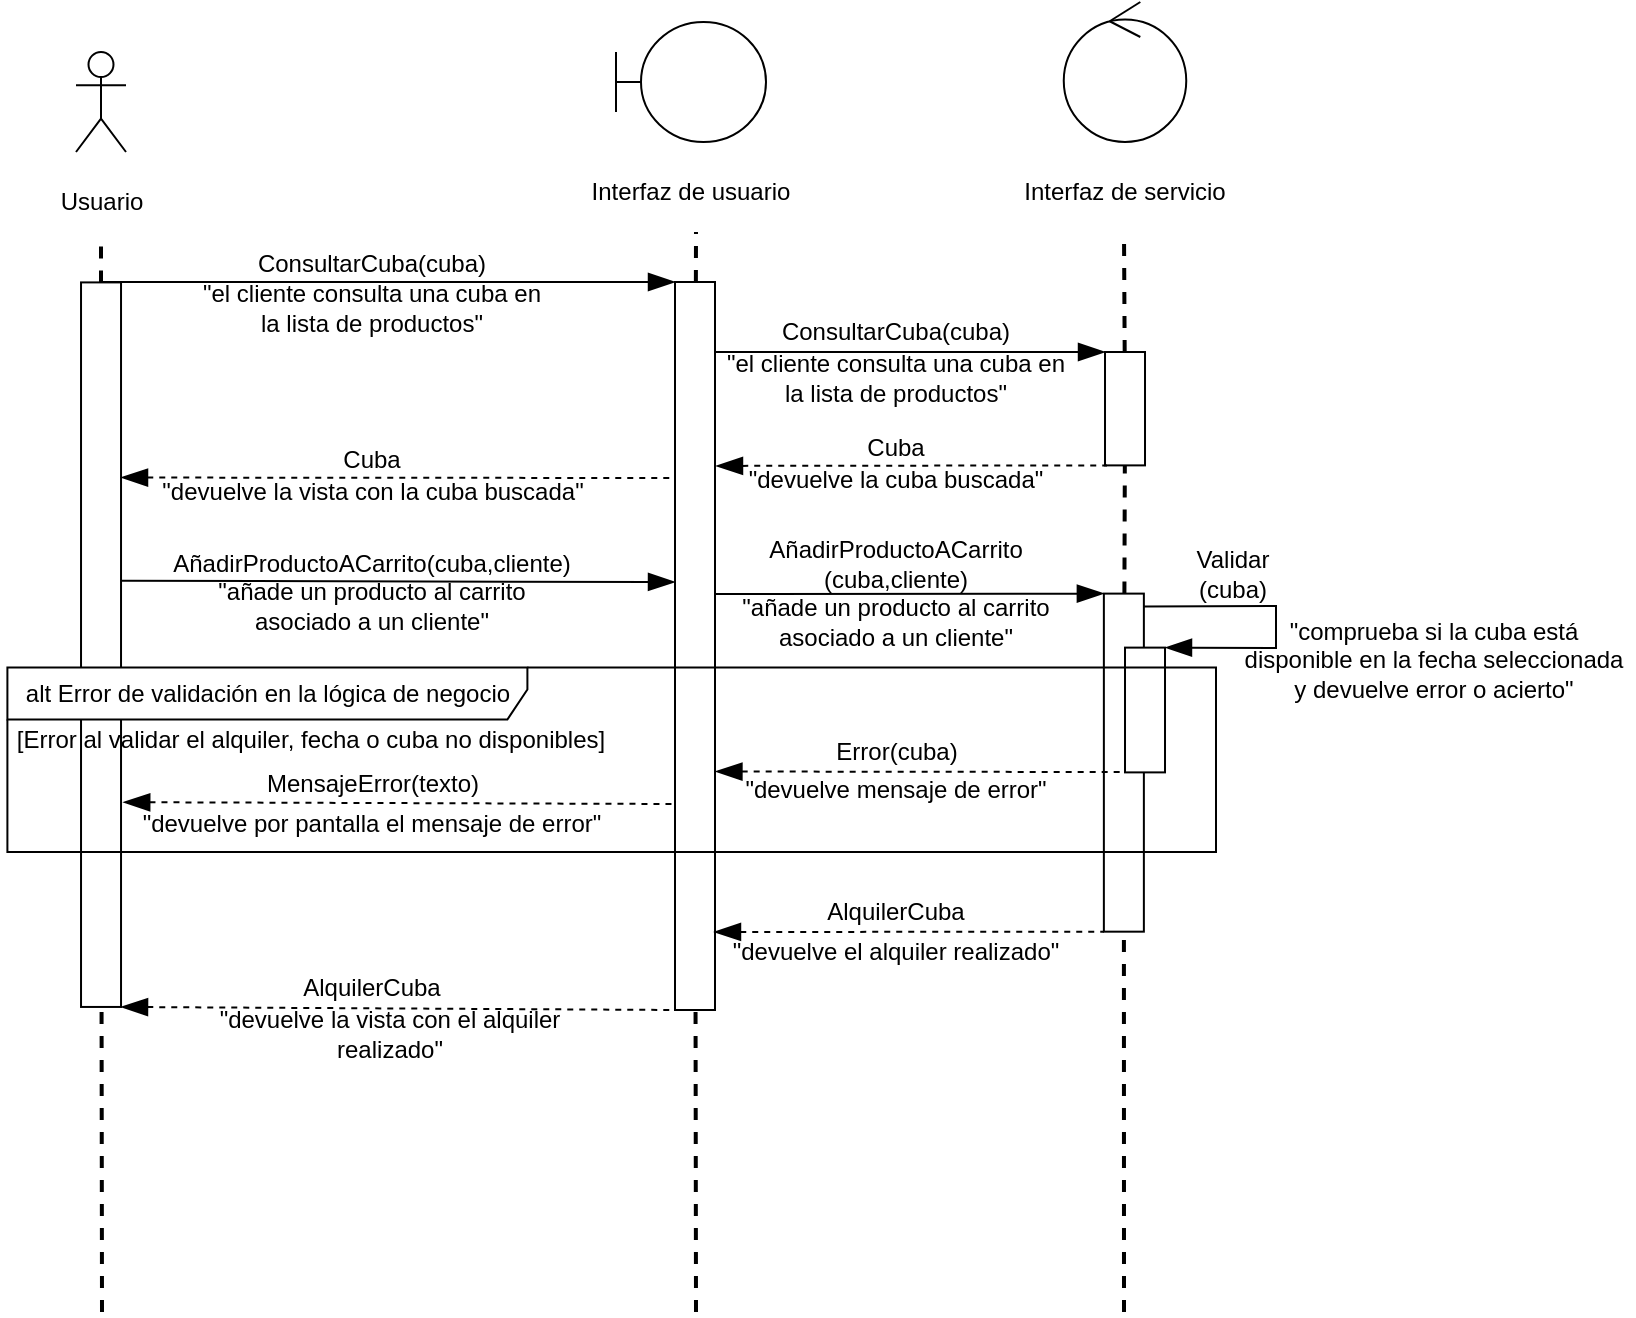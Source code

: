 <mxfile version="14.2.7" type="device"><diagram id="1qmKBlpoXgrcxfvQ_u8o" name="Page-1"><mxGraphModel dx="1585" dy="635" grid="0" gridSize="10" guides="1" tooltips="1" connect="1" arrows="1" fold="1" page="0" pageScale="1" pageWidth="827" pageHeight="1169" math="0" shadow="0"><root><mxCell id="0"/><mxCell id="1" parent="0"/><mxCell id="NJAteWP8aEL5vuaCSPf6-16" value="" style="group" parent="1" vertex="1" connectable="0"><mxGeometry x="440" y="25" width="109" height="105" as="geometry"/></mxCell><mxCell id="NJAteWP8aEL5vuaCSPf6-3" value="" style="ellipse;shape=umlControl;whiteSpace=wrap;html=1;" parent="NJAteWP8aEL5vuaCSPf6-16" vertex="1"><mxGeometry x="23.88" width="61.25" height="70" as="geometry"/></mxCell><mxCell id="NJAteWP8aEL5vuaCSPf6-8" value="Interfaz de servicio" style="text;html=1;strokeColor=none;fillColor=none;align=center;verticalAlign=middle;whiteSpace=wrap;rounded=0;fontColor=none;" parent="NJAteWP8aEL5vuaCSPf6-16" vertex="1"><mxGeometry y="85" width="109" height="20" as="geometry"/></mxCell><mxCell id="NJAteWP8aEL5vuaCSPf6-17" value="" style="group" parent="1" vertex="1" connectable="0"><mxGeometry x="240" y="35" width="120" height="95" as="geometry"/></mxCell><mxCell id="NJAteWP8aEL5vuaCSPf6-2" value="" style="shape=umlBoundary;whiteSpace=wrap;html=1;" parent="NJAteWP8aEL5vuaCSPf6-17" vertex="1"><mxGeometry width="75" height="60" as="geometry"/></mxCell><mxCell id="NJAteWP8aEL5vuaCSPf6-7" value="Interfaz de usuario" style="text;html=1;strokeColor=none;fillColor=none;align=center;verticalAlign=middle;whiteSpace=wrap;rounded=0;fontColor=none;" parent="NJAteWP8aEL5vuaCSPf6-17" vertex="1"><mxGeometry x="-13.75" y="75" width="102.5" height="20" as="geometry"/></mxCell><mxCell id="NJAteWP8aEL5vuaCSPf6-20" value="" style="endArrow=none;dashed=1;html=1;fontColor=none;strokeWidth=2;" parent="1" source="NJAteWP8aEL5vuaCSPf6-30" edge="1"><mxGeometry width="50" height="50" relative="1" as="geometry"><mxPoint x="280" y="884" as="sourcePoint"/><mxPoint x="280" y="140" as="targetPoint"/></mxGeometry></mxCell><mxCell id="NJAteWP8aEL5vuaCSPf6-21" value="" style="endArrow=none;dashed=1;html=1;fontColor=none;strokeWidth=2;" parent="1" source="Pbln1OnTlav5wd_ijVgX-5" edge="1"><mxGeometry width="50" height="50" relative="1" as="geometry"><mxPoint x="494" y="884" as="sourcePoint"/><mxPoint x="494" y="140" as="targetPoint"/></mxGeometry></mxCell><mxCell id="NJAteWP8aEL5vuaCSPf6-25" value="" style="group" parent="1" vertex="1" connectable="0"><mxGeometry x="-37.5" y="50" width="40" height="85" as="geometry"/></mxCell><mxCell id="NJAteWP8aEL5vuaCSPf6-26" value="Actor" style="shape=umlActor;verticalLabelPosition=bottom;verticalAlign=top;html=1;outlineConnect=0;noLabel=1;fontColor=none;" parent="NJAteWP8aEL5vuaCSPf6-25" vertex="1"><mxGeometry x="7.5" width="25" height="50" as="geometry"/></mxCell><mxCell id="NJAteWP8aEL5vuaCSPf6-27" value="Usuario" style="text;html=1;strokeColor=none;fillColor=none;align=center;verticalAlign=middle;whiteSpace=wrap;rounded=0;fontColor=none;" parent="NJAteWP8aEL5vuaCSPf6-25" vertex="1"><mxGeometry y="65" width="40" height="20" as="geometry"/></mxCell><mxCell id="NJAteWP8aEL5vuaCSPf6-28" value="" style="endArrow=none;dashed=1;html=1;fontColor=none;strokeWidth=2;" parent="1" source="NJAteWP8aEL5vuaCSPf6-24" edge="1"><mxGeometry width="50" height="50" relative="1" as="geometry"><mxPoint x="-17.5" y="889" as="sourcePoint"/><mxPoint x="-17.5" y="145" as="targetPoint"/></mxGeometry></mxCell><mxCell id="NJAteWP8aEL5vuaCSPf6-24" value="" style="rounded=0;whiteSpace=wrap;html=1;fontColor=none;rotation=90;" parent="1" vertex="1"><mxGeometry x="-198.62" y="336.34" width="362.27" height="20" as="geometry"/></mxCell><mxCell id="NJAteWP8aEL5vuaCSPf6-29" value="" style="endArrow=none;dashed=1;html=1;fontColor=none;strokeWidth=2;" parent="1" target="NJAteWP8aEL5vuaCSPf6-24" edge="1"><mxGeometry width="50" height="50" relative="1" as="geometry"><mxPoint x="-17" y="680" as="sourcePoint"/><mxPoint x="-17.5" y="145" as="targetPoint"/></mxGeometry></mxCell><mxCell id="NJAteWP8aEL5vuaCSPf6-30" value="" style="rounded=0;whiteSpace=wrap;html=1;fontColor=none;rotation=90;" parent="1" vertex="1"><mxGeometry x="97.5" y="337" width="364" height="20" as="geometry"/></mxCell><mxCell id="NJAteWP8aEL5vuaCSPf6-31" value="" style="endArrow=none;dashed=1;html=1;fontColor=none;strokeWidth=2;" parent="1" target="NJAteWP8aEL5vuaCSPf6-30" edge="1"><mxGeometry width="50" height="50" relative="1" as="geometry"><mxPoint x="280" y="680" as="sourcePoint"/><mxPoint x="280" y="140" as="targetPoint"/></mxGeometry></mxCell><mxCell id="NJAteWP8aEL5vuaCSPf6-32" value="" style="endArrow=blockThin;html=1;strokeWidth=1;fontColor=none;endFill=1;endSize=11;entryX=0;entryY=1;entryDx=0;entryDy=0;" parent="1" target="NJAteWP8aEL5vuaCSPf6-30" edge="1"><mxGeometry width="50" height="50" relative="1" as="geometry"><mxPoint x="-17" y="165" as="sourcePoint"/><mxPoint x="263" y="166" as="targetPoint"/></mxGeometry></mxCell><mxCell id="Pbln1OnTlav5wd_ijVgX-1" value="ConsultarCuba(cuba)" style="text;html=1;strokeColor=none;fillColor=none;align=center;verticalAlign=middle;whiteSpace=wrap;rounded=0;fontSize=12;fontColor=none;" parent="1" vertex="1"><mxGeometry x="98" y="146" width="40" height="20" as="geometry"/></mxCell><mxCell id="Pbln1OnTlav5wd_ijVgX-4" value="" style="endArrow=blockThin;html=1;strokeWidth=1;fontColor=none;endFill=1;endSize=11;entryX=0;entryY=1;entryDx=0;entryDy=0;" parent="1" target="Pbln1OnTlav5wd_ijVgX-5" edge="1"><mxGeometry width="50" height="50" relative="1" as="geometry"><mxPoint x="290" y="200" as="sourcePoint"/><mxPoint x="610" y="200" as="targetPoint"/></mxGeometry></mxCell><mxCell id="Pbln1OnTlav5wd_ijVgX-5" value="" style="rounded=0;whiteSpace=wrap;html=1;fontColor=none;rotation=90;" parent="1" vertex="1"><mxGeometry x="466.16" y="218.35" width="56.69" height="20" as="geometry"/></mxCell><mxCell id="Pbln1OnTlav5wd_ijVgX-6" value="" style="endArrow=none;dashed=1;html=1;fontColor=none;strokeWidth=2;" parent="1" source="Pbln1OnTlav5wd_ijVgX-33" target="Pbln1OnTlav5wd_ijVgX-5" edge="1"><mxGeometry width="50" height="50" relative="1" as="geometry"><mxPoint x="494" y="680" as="sourcePoint"/><mxPoint x="494" y="140" as="targetPoint"/></mxGeometry></mxCell><mxCell id="Pbln1OnTlav5wd_ijVgX-7" value="ConsultarCuba(cuba)" style="text;html=1;strokeColor=none;fillColor=none;align=center;verticalAlign=middle;whiteSpace=wrap;rounded=0;fontSize=12;fontColor=none;" parent="1" vertex="1"><mxGeometry x="360" y="180" width="40" height="20" as="geometry"/></mxCell><mxCell id="Pbln1OnTlav5wd_ijVgX-13" value="" style="endArrow=none;html=1;strokeWidth=1;fontColor=none;endFill=0;endSize=11;startArrow=blockThin;startFill=1;startSize=11;dashed=1;entryX=1;entryY=1;entryDx=0;entryDy=0;exitX=0.203;exitY=0.025;exitDx=0;exitDy=0;exitPerimeter=0;" parent="1" edge="1"><mxGeometry width="50" height="50" relative="1" as="geometry"><mxPoint x="290" y="256.959" as="sourcePoint"/><mxPoint x="485.505" y="256.695" as="targetPoint"/></mxGeometry></mxCell><mxCell id="Pbln1OnTlav5wd_ijVgX-27" value="AlquilerCuba" style="text;html=1;strokeColor=none;fillColor=none;align=center;verticalAlign=middle;whiteSpace=wrap;rounded=0;fontSize=12;fontColor=none;" parent="1" vertex="1"><mxGeometry x="360.0" y="470" width="40" height="20" as="geometry"/></mxCell><mxCell id="Pbln1OnTlav5wd_ijVgX-28" value="" style="endArrow=none;html=1;strokeWidth=1;fontColor=none;endFill=0;endSize=11;startArrow=blockThin;startFill=1;startSize=11;dashed=1;entryX=1;entryY=1;entryDx=0;entryDy=0;" parent="1" target="Pbln1OnTlav5wd_ijVgX-33" edge="1"><mxGeometry width="50" height="50" relative="1" as="geometry"><mxPoint x="289" y="490" as="sourcePoint"/><mxPoint x="485.81" y="560" as="targetPoint"/></mxGeometry></mxCell><mxCell id="Pbln1OnTlav5wd_ijVgX-29" value="" style="endArrow=none;html=1;strokeWidth=1;fontColor=none;endFill=0;endSize=11;startArrow=blockThin;startFill=1;startSize=11;dashed=1;entryX=1;entryY=1;entryDx=0;entryDy=0;exitX=1;exitY=0;exitDx=0;exitDy=0;" parent="1" target="NJAteWP8aEL5vuaCSPf6-30" edge="1" source="NJAteWP8aEL5vuaCSPf6-24"><mxGeometry width="50" height="50" relative="1" as="geometry"><mxPoint x="-7.5" y="618" as="sourcePoint"/><mxPoint x="250" y="618" as="targetPoint"/></mxGeometry></mxCell><mxCell id="Pbln1OnTlav5wd_ijVgX-30" value="Cuba" style="text;html=1;strokeColor=none;fillColor=none;align=center;verticalAlign=middle;whiteSpace=wrap;rounded=0;fontSize=12;fontColor=none;" parent="1" vertex="1"><mxGeometry x="360" y="238.35" width="40" height="20" as="geometry"/></mxCell><mxCell id="Pbln1OnTlav5wd_ijVgX-31" value="" style="endArrow=blockThin;html=1;strokeWidth=1;fontColor=none;endFill=1;endSize=11;entryX=0;entryY=1;entryDx=0;entryDy=0;exitX=0.318;exitY=-0.024;exitDx=0;exitDy=0;exitPerimeter=0;" parent="1" edge="1"><mxGeometry width="50" height="50" relative="1" as="geometry"><mxPoint x="-7.005" y="314.389" as="sourcePoint"/><mxPoint x="269.5" y="315.0" as="targetPoint"/></mxGeometry></mxCell><mxCell id="Pbln1OnTlav5wd_ijVgX-32" value="AñadirProductoACarrito(cuba,cliente)" style="text;html=1;strokeColor=none;fillColor=none;align=center;verticalAlign=middle;whiteSpace=wrap;rounded=0;fontSize=12;fontColor=none;" parent="1" vertex="1"><mxGeometry x="98" y="296" width="40" height="20" as="geometry"/></mxCell><mxCell id="Pbln1OnTlav5wd_ijVgX-33" value="" style="rounded=0;whiteSpace=wrap;html=1;fontColor=none;rotation=90;" parent="1" vertex="1"><mxGeometry x="409.42" y="395.32" width="169.03" height="20" as="geometry"/></mxCell><mxCell id="Pbln1OnTlav5wd_ijVgX-34" value="" style="endArrow=none;dashed=1;html=1;fontColor=none;strokeWidth=2;" parent="1" target="Pbln1OnTlav5wd_ijVgX-33" edge="1"><mxGeometry width="50" height="50" relative="1" as="geometry"><mxPoint x="494" y="680" as="sourcePoint"/><mxPoint x="494.47" y="262.395" as="targetPoint"/></mxGeometry></mxCell><mxCell id="Pbln1OnTlav5wd_ijVgX-35" value="" style="endArrow=blockThin;html=1;strokeWidth=1;fontColor=none;endFill=1;endSize=11;entryX=0;entryY=1;entryDx=0;entryDy=0;" parent="1" target="Pbln1OnTlav5wd_ijVgX-33" edge="1"><mxGeometry width="50" height="50" relative="1" as="geometry"><mxPoint x="290" y="321" as="sourcePoint"/><mxPoint x="480" y="322" as="targetPoint"/></mxGeometry></mxCell><mxCell id="Pbln1OnTlav5wd_ijVgX-38" value="" style="rounded=0;whiteSpace=wrap;html=1;fontColor=none;rotation=90;" parent="1" vertex="1"><mxGeometry x="473.31" y="369" width="62.39" height="20" as="geometry"/></mxCell><mxCell id="Pbln1OnTlav5wd_ijVgX-39" value="" style="endArrow=blockThin;html=1;strokeWidth=1;fontColor=none;endFill=1;endSize=11;entryX=0;entryY=0;entryDx=0;entryDy=0;rounded=0;" parent="1" target="Pbln1OnTlav5wd_ijVgX-38" edge="1"><mxGeometry width="50" height="50" relative="1" as="geometry"><mxPoint x="504" y="327.2" as="sourcePoint"/><mxPoint x="697.93" y="327.0" as="targetPoint"/><Array as="points"><mxPoint x="570" y="327"/><mxPoint x="570" y="348"/></Array></mxGeometry></mxCell><mxCell id="Pbln1OnTlav5wd_ijVgX-40" value="Validar&lt;br&gt;(cuba)" style="text;html=1;align=center;verticalAlign=middle;resizable=0;points=[];autosize=1;fontSize=12;fontColor=none;" parent="1" vertex="1"><mxGeometry x="523" y="296" width="50" height="30" as="geometry"/></mxCell><mxCell id="Pbln1OnTlav5wd_ijVgX-42" value="[Error al validar el alquiler, fecha o cuba no disponibles]" style="text;html=1;align=center;verticalAlign=middle;resizable=0;points=[];autosize=1;fontSize=12;fontColor=none;" parent="1" vertex="1"><mxGeometry x="-68" y="383.76" width="310" height="20" as="geometry"/></mxCell><mxCell id="Pbln1OnTlav5wd_ijVgX-43" value="" style="endArrow=none;html=1;strokeWidth=1;fontColor=none;endFill=0;endSize=11;startArrow=blockThin;startFill=1;startSize=11;dashed=1;entryX=1;entryY=1;entryDx=0;entryDy=0;exitX=0.516;exitY=-0.011;exitDx=0;exitDy=0;exitPerimeter=0;" parent="1" edge="1"><mxGeometry width="50" height="50" relative="1" as="geometry"><mxPoint x="289.72" y="409.748" as="sourcePoint"/><mxPoint x="494.505" y="410.015" as="targetPoint"/></mxGeometry></mxCell><mxCell id="Pbln1OnTlav5wd_ijVgX-44" value="Error(cuba)" style="text;html=1;align=center;verticalAlign=middle;resizable=0;points=[];autosize=1;fontSize=12;fontColor=none;" parent="1" vertex="1"><mxGeometry x="340" y="390" width="80" height="20" as="geometry"/></mxCell><mxCell id="Pbln1OnTlav5wd_ijVgX-46" value="AlquilerCuba" style="text;html=1;strokeColor=none;fillColor=none;align=center;verticalAlign=middle;whiteSpace=wrap;rounded=0;fontSize=12;fontColor=none;" parent="1" vertex="1"><mxGeometry x="98.0" y="508" width="40" height="20" as="geometry"/></mxCell><mxCell id="hkjyiNQxsyDGSn4x-OhF-2" value="" style="endArrow=none;html=1;strokeWidth=1;fontColor=none;endFill=0;endSize=11;startArrow=blockThin;startFill=1;startSize=11;dashed=1;entryX=0.25;entryY=1;entryDx=0;entryDy=0;exitX=0.25;exitY=0;exitDx=0;exitDy=0;" edge="1" parent="1"><mxGeometry width="50" height="50" relative="1" as="geometry"><mxPoint x="-7.485" y="262.773" as="sourcePoint"/><mxPoint x="269.5" y="263.0" as="targetPoint"/></mxGeometry></mxCell><mxCell id="hkjyiNQxsyDGSn4x-OhF-3" value="Cuba" style="text;html=1;strokeColor=none;fillColor=none;align=center;verticalAlign=middle;whiteSpace=wrap;rounded=0;fontSize=12;fontColor=none;" vertex="1" parent="1"><mxGeometry x="98" y="244.35" width="40" height="20" as="geometry"/></mxCell><mxCell id="hkjyiNQxsyDGSn4x-OhF-4" value="" style="endArrow=none;html=1;strokeWidth=1;fontColor=none;endFill=0;endSize=11;startArrow=blockThin;startFill=1;startSize=11;dashed=1;exitX=0.582;exitY=-0.055;exitDx=0;exitDy=0;exitPerimeter=0;" edge="1" parent="1"><mxGeometry width="50" height="50" relative="1" as="geometry"><mxPoint x="-6.385" y="425.09" as="sourcePoint"/><mxPoint x="270" y="426" as="targetPoint"/></mxGeometry></mxCell><mxCell id="hkjyiNQxsyDGSn4x-OhF-5" value="MensajeError(texto)" style="text;html=1;align=center;verticalAlign=middle;resizable=0;points=[];autosize=1;fontSize=12;fontColor=none;" vertex="1" parent="1"><mxGeometry x="58" y="406" width="120" height="20" as="geometry"/></mxCell><mxCell id="hkjyiNQxsyDGSn4x-OhF-6" value="AñadirProductoACarrito&lt;br&gt;(cuba,cliente)" style="text;html=1;strokeColor=none;fillColor=none;align=center;verticalAlign=middle;whiteSpace=wrap;rounded=0;fontSize=12;fontColor=none;" vertex="1" parent="1"><mxGeometry x="360" y="296" width="40" height="20" as="geometry"/></mxCell><mxCell id="hkjyiNQxsyDGSn4x-OhF-8" value="&quot;añade un producto al carrito asociado a un cliente&quot;" style="text;html=1;strokeColor=none;fillColor=none;align=center;verticalAlign=middle;whiteSpace=wrap;rounded=0;fontSize=12;fontColor=none;" vertex="1" parent="1"><mxGeometry x="27" y="317" width="182" height="20" as="geometry"/></mxCell><mxCell id="hkjyiNQxsyDGSn4x-OhF-9" value="&quot;añade un producto al carrito asociado a un cliente&quot;" style="text;html=1;strokeColor=none;fillColor=none;align=center;verticalAlign=middle;whiteSpace=wrap;rounded=0;fontSize=12;fontColor=none;" vertex="1" parent="1"><mxGeometry x="289" y="325" width="182" height="20" as="geometry"/></mxCell><mxCell id="hkjyiNQxsyDGSn4x-OhF-10" value="&quot;comprueba si la cuba está disponible en la fecha seleccionada y devuelve error o acierto&quot;" style="text;html=1;strokeColor=none;fillColor=none;align=center;verticalAlign=middle;whiteSpace=wrap;rounded=0;fontSize=12;fontColor=none;" vertex="1" parent="1"><mxGeometry x="549" y="344" width="200" height="20" as="geometry"/></mxCell><mxCell id="hkjyiNQxsyDGSn4x-OhF-11" value="&quot;devuelve mensaje de error&quot;" style="text;html=1;strokeColor=none;fillColor=none;align=center;verticalAlign=middle;whiteSpace=wrap;rounded=0;fontSize=12;fontColor=none;" vertex="1" parent="1"><mxGeometry x="280" y="409" width="200" height="20" as="geometry"/></mxCell><mxCell id="hkjyiNQxsyDGSn4x-OhF-12" value="&quot;devuelve por pantalla el mensaje de error&quot;" style="text;html=1;strokeColor=none;fillColor=none;align=center;verticalAlign=middle;whiteSpace=wrap;rounded=0;fontSize=12;fontColor=none;" vertex="1" parent="1"><mxGeometry x="2" y="426" width="232" height="20" as="geometry"/></mxCell><mxCell id="hkjyiNQxsyDGSn4x-OhF-14" value="&quot;el cliente consulta una cuba en la lista de productos&quot;" style="text;html=1;strokeColor=none;fillColor=none;align=center;verticalAlign=middle;whiteSpace=wrap;rounded=0;fontSize=12;fontColor=none;" vertex="1" parent="1"><mxGeometry x="27" y="168" width="182" height="20" as="geometry"/></mxCell><mxCell id="hkjyiNQxsyDGSn4x-OhF-15" value="&quot;el cliente consulta una cuba en la lista de productos&quot;" style="text;html=1;strokeColor=none;fillColor=none;align=center;verticalAlign=middle;whiteSpace=wrap;rounded=0;fontSize=12;fontColor=none;" vertex="1" parent="1"><mxGeometry x="289" y="203" width="182" height="20" as="geometry"/></mxCell><mxCell id="hkjyiNQxsyDGSn4x-OhF-16" value="&quot;devuelve la cuba buscada&quot;" style="text;html=1;strokeColor=none;fillColor=none;align=center;verticalAlign=middle;whiteSpace=wrap;rounded=0;fontSize=12;fontColor=none;" vertex="1" parent="1"><mxGeometry x="289" y="254.35" width="182" height="20" as="geometry"/></mxCell><mxCell id="hkjyiNQxsyDGSn4x-OhF-17" value="&quot;devuelve la vista con la cuba buscada&quot;" style="text;html=1;strokeColor=none;fillColor=none;align=center;verticalAlign=middle;whiteSpace=wrap;rounded=0;fontSize=12;fontColor=none;" vertex="1" parent="1"><mxGeometry x="11.5" y="260.35" width="213" height="20" as="geometry"/></mxCell><mxCell id="hkjyiNQxsyDGSn4x-OhF-18" value="&quot;devuelve el alquiler realizado&quot;" style="text;html=1;strokeColor=none;fillColor=none;align=center;verticalAlign=middle;whiteSpace=wrap;rounded=0;fontSize=12;fontColor=none;" vertex="1" parent="1"><mxGeometry x="280" y="490" width="200" height="20" as="geometry"/></mxCell><mxCell id="hkjyiNQxsyDGSn4x-OhF-19" value="&quot;devuelve la vista con el alquiler realizado&quot;" style="text;html=1;strokeColor=none;fillColor=none;align=center;verticalAlign=middle;whiteSpace=wrap;rounded=0;fontSize=12;fontColor=none;" vertex="1" parent="1"><mxGeometry x="27" y="531" width="200" height="20" as="geometry"/></mxCell><mxCell id="Pbln1OnTlav5wd_ijVgX-41" value="alt Error de validación en la lógica de negocio" style="shape=umlFrame;whiteSpace=wrap;html=1;fontSize=12;fontColor=none;width=260;height=26;" parent="1" vertex="1"><mxGeometry x="-64.3" y="357.76" width="604.3" height="92.24" as="geometry"/></mxCell></root></mxGraphModel></diagram></mxfile>
